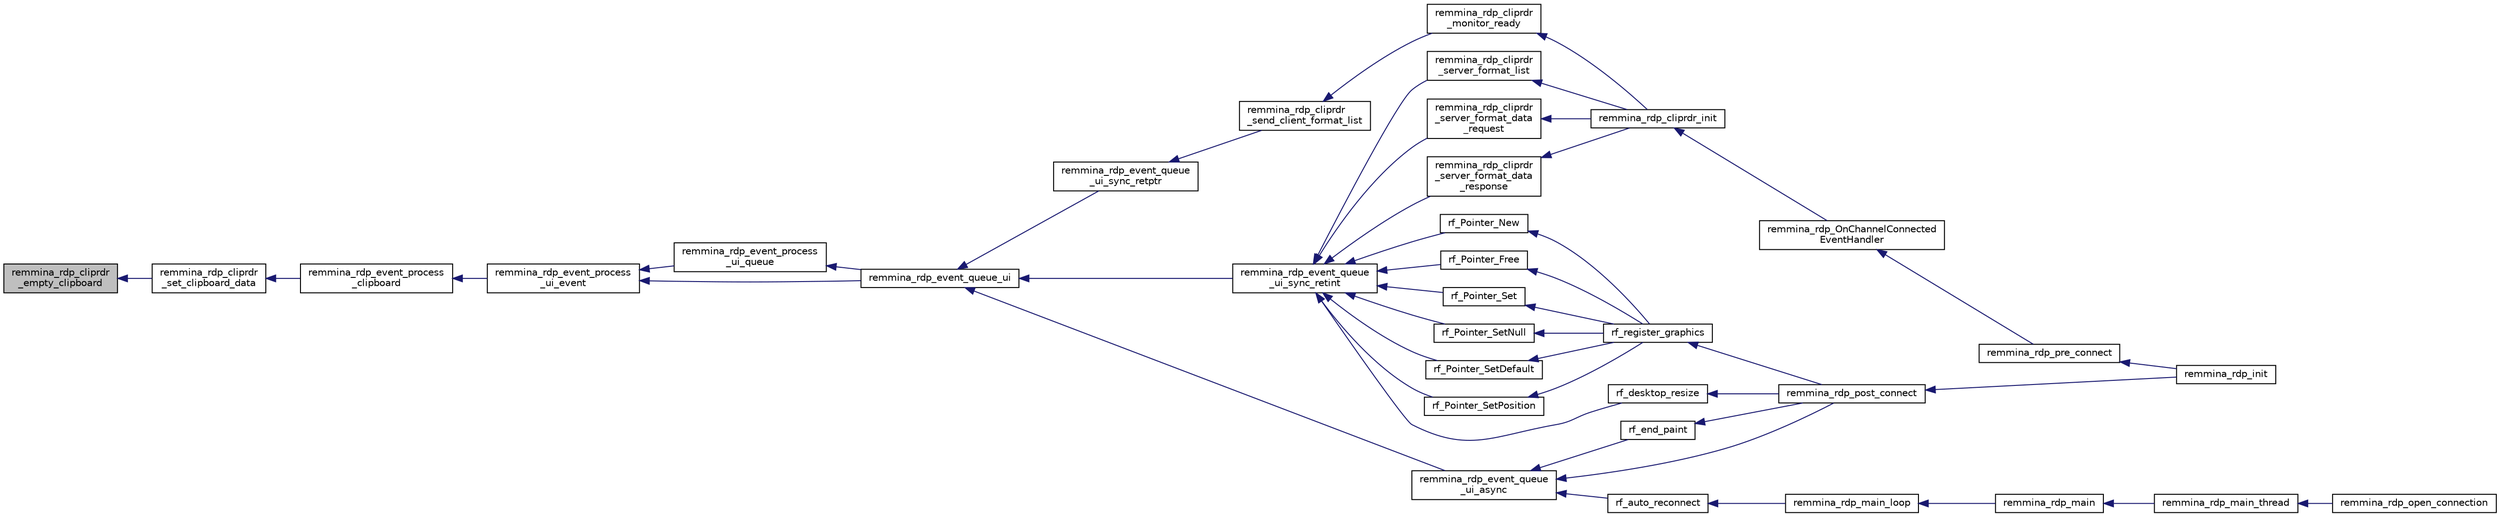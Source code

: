 digraph "remmina_rdp_cliprdr_empty_clipboard"
{
  edge [fontname="Helvetica",fontsize="10",labelfontname="Helvetica",labelfontsize="10"];
  node [fontname="Helvetica",fontsize="10",shape=record];
  rankdir="LR";
  Node52 [label="remmina_rdp_cliprdr\l_empty_clipboard",height=0.2,width=0.4,color="black", fillcolor="grey75", style="filled", fontcolor="black"];
  Node52 -> Node53 [dir="back",color="midnightblue",fontsize="10",style="solid",fontname="Helvetica"];
  Node53 [label="remmina_rdp_cliprdr\l_set_clipboard_data",height=0.2,width=0.4,color="black", fillcolor="white", style="filled",URL="$rdp__cliprdr_8c.html#a007ce9136242f75dc148bd4e2ee5fde5"];
  Node53 -> Node54 [dir="back",color="midnightblue",fontsize="10",style="solid",fontname="Helvetica"];
  Node54 [label="remmina_rdp_event_process\l_clipboard",height=0.2,width=0.4,color="black", fillcolor="white", style="filled",URL="$rdp__cliprdr_8h.html#ad4fad618198e7746ea1e4ebd01a9b173"];
  Node54 -> Node55 [dir="back",color="midnightblue",fontsize="10",style="solid",fontname="Helvetica"];
  Node55 [label="remmina_rdp_event_process\l_ui_event",height=0.2,width=0.4,color="black", fillcolor="white", style="filled",URL="$rdp__event_8c.html#a6929ce2effcc3cf2be6d5ec8b19d5466"];
  Node55 -> Node56 [dir="back",color="midnightblue",fontsize="10",style="solid",fontname="Helvetica"];
  Node56 [label="remmina_rdp_event_process\l_ui_queue",height=0.2,width=0.4,color="black", fillcolor="white", style="filled",URL="$rdp__event_8c.html#abfa1d5d0b0494818fb5e1a549c0acd23"];
  Node56 -> Node57 [dir="back",color="midnightblue",fontsize="10",style="solid",fontname="Helvetica"];
  Node57 [label="remmina_rdp_event_queue_ui",height=0.2,width=0.4,color="black", fillcolor="white", style="filled",URL="$rdp__event_8c.html#a2b91746b782b7782432bd1d23c6a9945"];
  Node57 -> Node58 [dir="back",color="midnightblue",fontsize="10",style="solid",fontname="Helvetica"];
  Node58 [label="remmina_rdp_event_queue\l_ui_async",height=0.2,width=0.4,color="black", fillcolor="white", style="filled",URL="$rdp__event_8h.html#ae445fd0a84c7c9414a177a69c86cf325"];
  Node58 -> Node59 [dir="back",color="midnightblue",fontsize="10",style="solid",fontname="Helvetica"];
  Node59 [label="rf_auto_reconnect",height=0.2,width=0.4,color="black", fillcolor="white", style="filled",URL="$rdp__plugin_8c.html#a6dc42bd40842f63939e962828c19cfc7"];
  Node59 -> Node60 [dir="back",color="midnightblue",fontsize="10",style="solid",fontname="Helvetica"];
  Node60 [label="remmina_rdp_main_loop",height=0.2,width=0.4,color="black", fillcolor="white", style="filled",URL="$rdp__plugin_8c.html#adb2d2f801618ad1e5ff14b4ebf2a9eb9"];
  Node60 -> Node61 [dir="back",color="midnightblue",fontsize="10",style="solid",fontname="Helvetica"];
  Node61 [label="remmina_rdp_main",height=0.2,width=0.4,color="black", fillcolor="white", style="filled",URL="$rdp__plugin_8c.html#a12e0199d082d510648cb27168486f4e0"];
  Node61 -> Node62 [dir="back",color="midnightblue",fontsize="10",style="solid",fontname="Helvetica"];
  Node62 [label="remmina_rdp_main_thread",height=0.2,width=0.4,color="black", fillcolor="white", style="filled",URL="$rdp__plugin_8c.html#a3b62e33da1cb6cfa69c44f565ad53c54"];
  Node62 -> Node63 [dir="back",color="midnightblue",fontsize="10",style="solid",fontname="Helvetica"];
  Node63 [label="remmina_rdp_open_connection",height=0.2,width=0.4,color="black", fillcolor="white", style="filled",URL="$rdp__plugin_8c.html#a5f88cb338f10185c43bfc7d711dddee5"];
  Node58 -> Node64 [dir="back",color="midnightblue",fontsize="10",style="solid",fontname="Helvetica"];
  Node64 [label="rf_end_paint",height=0.2,width=0.4,color="black", fillcolor="white", style="filled",URL="$rdp__plugin_8c.html#ab5b2b1181588e07e68c083c9539fa84f"];
  Node64 -> Node65 [dir="back",color="midnightblue",fontsize="10",style="solid",fontname="Helvetica"];
  Node65 [label="remmina_rdp_post_connect",height=0.2,width=0.4,color="black", fillcolor="white", style="filled",URL="$rdp__plugin_8c.html#ac8d1ec82167ad20b7634ed545d4badbc"];
  Node65 -> Node66 [dir="back",color="midnightblue",fontsize="10",style="solid",fontname="Helvetica"];
  Node66 [label="remmina_rdp_init",height=0.2,width=0.4,color="black", fillcolor="white", style="filled",URL="$rdp__plugin_8c.html#a6dd204e4f7a63fdcdfb6cd3066cbf309"];
  Node58 -> Node65 [dir="back",color="midnightblue",fontsize="10",style="solid",fontname="Helvetica"];
  Node57 -> Node67 [dir="back",color="midnightblue",fontsize="10",style="solid",fontname="Helvetica"];
  Node67 [label="remmina_rdp_event_queue\l_ui_sync_retint",height=0.2,width=0.4,color="black", fillcolor="white", style="filled",URL="$rdp__event_8h.html#ab5fe43c1b1b77c39f118d2581942eb81"];
  Node67 -> Node68 [dir="back",color="midnightblue",fontsize="10",style="solid",fontname="Helvetica"];
  Node68 [label="remmina_rdp_cliprdr\l_server_format_list",height=0.2,width=0.4,color="black", fillcolor="white", style="filled",URL="$rdp__cliprdr_8c.html#aad8017b7ae0935c5266e7777dae3c3d4"];
  Node68 -> Node69 [dir="back",color="midnightblue",fontsize="10",style="solid",fontname="Helvetica"];
  Node69 [label="remmina_rdp_cliprdr_init",height=0.2,width=0.4,color="black", fillcolor="white", style="filled",URL="$rdp__cliprdr_8h.html#a9425378cc9b2da11eb4b866c8069e4aa"];
  Node69 -> Node70 [dir="back",color="midnightblue",fontsize="10",style="solid",fontname="Helvetica"];
  Node70 [label="remmina_rdp_OnChannelConnected\lEventHandler",height=0.2,width=0.4,color="black", fillcolor="white", style="filled",URL="$rdp__channels_8h.html#a759a6601ddb16301f0f6c39a6e88425a"];
  Node70 -> Node71 [dir="back",color="midnightblue",fontsize="10",style="solid",fontname="Helvetica"];
  Node71 [label="remmina_rdp_pre_connect",height=0.2,width=0.4,color="black", fillcolor="white", style="filled",URL="$rdp__plugin_8c.html#a0bc4113554537fd1a9e4c8bb9201e789"];
  Node71 -> Node66 [dir="back",color="midnightblue",fontsize="10",style="solid",fontname="Helvetica"];
  Node67 -> Node72 [dir="back",color="midnightblue",fontsize="10",style="solid",fontname="Helvetica"];
  Node72 [label="remmina_rdp_cliprdr\l_server_format_data\l_request",height=0.2,width=0.4,color="black", fillcolor="white", style="filled",URL="$rdp__cliprdr_8c.html#a3a346af4c3c92ec71797838ecc69bdae"];
  Node72 -> Node69 [dir="back",color="midnightblue",fontsize="10",style="solid",fontname="Helvetica"];
  Node67 -> Node73 [dir="back",color="midnightblue",fontsize="10",style="solid",fontname="Helvetica"];
  Node73 [label="remmina_rdp_cliprdr\l_server_format_data\l_response",height=0.2,width=0.4,color="black", fillcolor="white", style="filled",URL="$rdp__cliprdr_8c.html#a010f06478881fa1942237c48a4605a23"];
  Node73 -> Node69 [dir="back",color="midnightblue",fontsize="10",style="solid",fontname="Helvetica"];
  Node67 -> Node74 [dir="back",color="midnightblue",fontsize="10",style="solid",fontname="Helvetica"];
  Node74 [label="rf_Pointer_New",height=0.2,width=0.4,color="black", fillcolor="white", style="filled",URL="$rdp__graphics_8c.html#a9fb6fb540ec75254cb763ae974fb5129"];
  Node74 -> Node75 [dir="back",color="midnightblue",fontsize="10",style="solid",fontname="Helvetica"];
  Node75 [label="rf_register_graphics",height=0.2,width=0.4,color="black", fillcolor="white", style="filled",URL="$rdp__graphics_8h.html#a95732c40c35499f3440715b6526279b1"];
  Node75 -> Node65 [dir="back",color="midnightblue",fontsize="10",style="solid",fontname="Helvetica"];
  Node67 -> Node76 [dir="back",color="midnightblue",fontsize="10",style="solid",fontname="Helvetica"];
  Node76 [label="rf_Pointer_Free",height=0.2,width=0.4,color="black", fillcolor="white", style="filled",URL="$rdp__graphics_8c.html#afe709335471a30a29f9c97587d43088f"];
  Node76 -> Node75 [dir="back",color="midnightblue",fontsize="10",style="solid",fontname="Helvetica"];
  Node67 -> Node77 [dir="back",color="midnightblue",fontsize="10",style="solid",fontname="Helvetica"];
  Node77 [label="rf_Pointer_Set",height=0.2,width=0.4,color="black", fillcolor="white", style="filled",URL="$rdp__graphics_8c.html#aee54ac34465e6b70a5a7bbd799e9b747"];
  Node77 -> Node75 [dir="back",color="midnightblue",fontsize="10",style="solid",fontname="Helvetica"];
  Node67 -> Node78 [dir="back",color="midnightblue",fontsize="10",style="solid",fontname="Helvetica"];
  Node78 [label="rf_Pointer_SetNull",height=0.2,width=0.4,color="black", fillcolor="white", style="filled",URL="$rdp__graphics_8c.html#aeb108afe0c6da4dfa5a485137921437a"];
  Node78 -> Node75 [dir="back",color="midnightblue",fontsize="10",style="solid",fontname="Helvetica"];
  Node67 -> Node79 [dir="back",color="midnightblue",fontsize="10",style="solid",fontname="Helvetica"];
  Node79 [label="rf_Pointer_SetDefault",height=0.2,width=0.4,color="black", fillcolor="white", style="filled",URL="$rdp__graphics_8c.html#ac2abd9da136bc6f446c836a3d53ab8b6"];
  Node79 -> Node75 [dir="back",color="midnightblue",fontsize="10",style="solid",fontname="Helvetica"];
  Node67 -> Node80 [dir="back",color="midnightblue",fontsize="10",style="solid",fontname="Helvetica"];
  Node80 [label="rf_Pointer_SetPosition",height=0.2,width=0.4,color="black", fillcolor="white", style="filled",URL="$rdp__graphics_8c.html#a4c2407f4e8db3ae44123066c373b705c"];
  Node80 -> Node75 [dir="back",color="midnightblue",fontsize="10",style="solid",fontname="Helvetica"];
  Node67 -> Node81 [dir="back",color="midnightblue",fontsize="10",style="solid",fontname="Helvetica"];
  Node81 [label="rf_desktop_resize",height=0.2,width=0.4,color="black", fillcolor="white", style="filled",URL="$rdp__plugin_8c.html#a992a905d014d83a8de736ffbd85fe901"];
  Node81 -> Node65 [dir="back",color="midnightblue",fontsize="10",style="solid",fontname="Helvetica"];
  Node57 -> Node82 [dir="back",color="midnightblue",fontsize="10",style="solid",fontname="Helvetica"];
  Node82 [label="remmina_rdp_event_queue\l_ui_sync_retptr",height=0.2,width=0.4,color="black", fillcolor="white", style="filled",URL="$rdp__event_8h.html#adaaf3de8342309cc52668f318a473350"];
  Node82 -> Node83 [dir="back",color="midnightblue",fontsize="10",style="solid",fontname="Helvetica"];
  Node83 [label="remmina_rdp_cliprdr\l_send_client_format_list",height=0.2,width=0.4,color="black", fillcolor="white", style="filled",URL="$rdp__cliprdr_8c.html#a8afec91e9f54fc3a0ea8f25d8349bd8b"];
  Node83 -> Node84 [dir="back",color="midnightblue",fontsize="10",style="solid",fontname="Helvetica"];
  Node84 [label="remmina_rdp_cliprdr\l_monitor_ready",height=0.2,width=0.4,color="black", fillcolor="white", style="filled",URL="$rdp__cliprdr_8c.html#a5c9890f4354ef9a8dedcf3a371a2a16f"];
  Node84 -> Node69 [dir="back",color="midnightblue",fontsize="10",style="solid",fontname="Helvetica"];
  Node55 -> Node57 [dir="back",color="midnightblue",fontsize="10",style="solid",fontname="Helvetica"];
}
